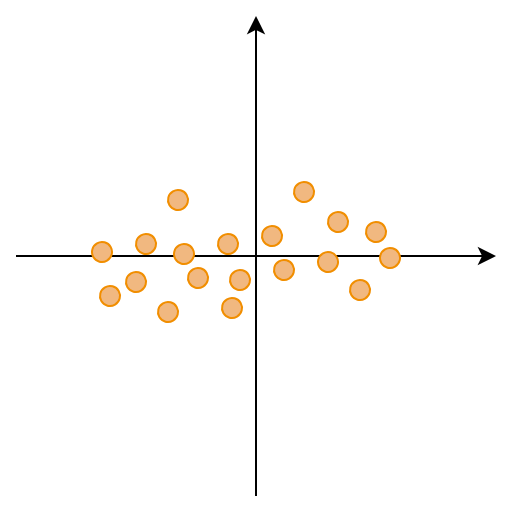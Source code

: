 <mxfile version="21.3.2" type="device">
  <diagram name="Página-1" id="-pn4PrcCB0aOLdGNFKwQ">
    <mxGraphModel dx="830" dy="461" grid="1" gridSize="10" guides="1" tooltips="1" connect="1" arrows="1" fold="1" page="1" pageScale="1" pageWidth="1169" pageHeight="827" math="0" shadow="0">
      <root>
        <mxCell id="0" />
        <mxCell id="1" parent="0" />
        <mxCell id="GVC4xmCI0ztt-ApkChza-1" value="" style="endArrow=classic;html=1;rounded=0;" parent="1" edge="1">
          <mxGeometry width="50" height="50" relative="1" as="geometry">
            <mxPoint x="320" y="600" as="sourcePoint" />
            <mxPoint x="320" y="360" as="targetPoint" />
          </mxGeometry>
        </mxCell>
        <mxCell id="GVC4xmCI0ztt-ApkChza-2" value="" style="endArrow=classic;html=1;rounded=0;" parent="1" edge="1">
          <mxGeometry width="50" height="50" relative="1" as="geometry">
            <mxPoint x="200" y="480" as="sourcePoint" />
            <mxPoint x="440" y="480" as="targetPoint" />
          </mxGeometry>
        </mxCell>
        <mxCell id="DfE6INUnDFdgPhouwwiO-3" value="" style="group;rotation=15;" parent="1" vertex="1" connectable="0">
          <mxGeometry x="240" y="437" width="150" height="85" as="geometry" />
        </mxCell>
        <mxCell id="GVC4xmCI0ztt-ApkChza-3" value="" style="ellipse;whiteSpace=wrap;html=1;aspect=fixed;fillColor=#F1B880;strokeColor=#f18e00;rotation=15;" parent="DfE6INUnDFdgPhouwwiO-3" vertex="1">
          <mxGeometry x="-2" y="36" width="10" height="10" as="geometry" />
        </mxCell>
        <mxCell id="GVC4xmCI0ztt-ApkChza-4" value="" style="ellipse;whiteSpace=wrap;html=1;aspect=fixed;fillColor=#F1B880;strokeColor=#f18e00;rotation=15;" parent="DfE6INUnDFdgPhouwwiO-3" vertex="1">
          <mxGeometry x="36" y="10" width="10" height="10" as="geometry" />
        </mxCell>
        <mxCell id="GVC4xmCI0ztt-ApkChza-5" value="" style="ellipse;whiteSpace=wrap;html=1;aspect=fixed;fillColor=#F1B880;strokeColor=#f18e00;rotation=15;" parent="DfE6INUnDFdgPhouwwiO-3" vertex="1">
          <mxGeometry x="15" y="51" width="10" height="10" as="geometry" />
        </mxCell>
        <mxCell id="GVC4xmCI0ztt-ApkChza-6" value="" style="ellipse;whiteSpace=wrap;html=1;aspect=fixed;fillColor=#F1B880;strokeColor=#f18e00;rotation=15;" parent="DfE6INUnDFdgPhouwwiO-3" vertex="1">
          <mxGeometry x="39" y="37" width="10" height="10" as="geometry" />
        </mxCell>
        <mxCell id="GVC4xmCI0ztt-ApkChza-7" value="" style="ellipse;whiteSpace=wrap;html=1;aspect=fixed;fillColor=#F1B880;strokeColor=#f18e00;rotation=15;" parent="DfE6INUnDFdgPhouwwiO-3" vertex="1">
          <mxGeometry x="46" y="49" width="10" height="10" as="geometry" />
        </mxCell>
        <mxCell id="GVC4xmCI0ztt-ApkChza-8" value="" style="ellipse;whiteSpace=wrap;html=1;aspect=fixed;fillColor=#F1B880;strokeColor=#f18e00;rotation=15;" parent="DfE6INUnDFdgPhouwwiO-3" vertex="1">
          <mxGeometry x="61" y="32" width="10" height="10" as="geometry" />
        </mxCell>
        <mxCell id="GVC4xmCI0ztt-ApkChza-9" value="" style="ellipse;whiteSpace=wrap;html=1;aspect=fixed;fillColor=#F1B880;strokeColor=#f18e00;rotation=15;" parent="DfE6INUnDFdgPhouwwiO-3" vertex="1">
          <mxGeometry x="31" y="66" width="10" height="10" as="geometry" />
        </mxCell>
        <mxCell id="GVC4xmCI0ztt-ApkChza-10" value="" style="ellipse;whiteSpace=wrap;html=1;aspect=fixed;fillColor=#F1B880;strokeColor=#f18e00;rotation=15;" parent="DfE6INUnDFdgPhouwwiO-3" vertex="1">
          <mxGeometry x="63" y="64" width="10" height="10" as="geometry" />
        </mxCell>
        <mxCell id="GVC4xmCI0ztt-ApkChza-11" value="" style="ellipse;whiteSpace=wrap;html=1;aspect=fixed;fillColor=#F1B880;strokeColor=#f18e00;rotation=15;" parent="DfE6INUnDFdgPhouwwiO-3" vertex="1">
          <mxGeometry x="67" y="50" width="10" height="10" as="geometry" />
        </mxCell>
        <mxCell id="GVC4xmCI0ztt-ApkChza-12" value="" style="ellipse;whiteSpace=wrap;html=1;aspect=fixed;fillColor=#F1B880;strokeColor=#f18e00;rotation=15;" parent="DfE6INUnDFdgPhouwwiO-3" vertex="1">
          <mxGeometry x="83" y="28" width="10" height="10" as="geometry" />
        </mxCell>
        <mxCell id="GVC4xmCI0ztt-ApkChza-13" value="" style="ellipse;whiteSpace=wrap;html=1;aspect=fixed;fillColor=#F1B880;strokeColor=#f18e00;rotation=15;" parent="DfE6INUnDFdgPhouwwiO-3" vertex="1">
          <mxGeometry x="20" y="32" width="10" height="10" as="geometry" />
        </mxCell>
        <mxCell id="GVC4xmCI0ztt-ApkChza-15" value="" style="ellipse;whiteSpace=wrap;html=1;aspect=fixed;fillColor=#F1B880;strokeColor=#f18e00;rotation=15;" parent="DfE6INUnDFdgPhouwwiO-3" vertex="1">
          <mxGeometry x="89" y="45" width="10" height="10" as="geometry" />
        </mxCell>
        <mxCell id="GVC4xmCI0ztt-ApkChza-17" value="" style="ellipse;whiteSpace=wrap;html=1;aspect=fixed;fillColor=#F1B880;strokeColor=#f18e00;rotation=15;" parent="DfE6INUnDFdgPhouwwiO-3" vertex="1">
          <mxGeometry x="111" y="41" width="10" height="10" as="geometry" />
        </mxCell>
        <mxCell id="GVC4xmCI0ztt-ApkChza-18" value="" style="ellipse;whiteSpace=wrap;html=1;aspect=fixed;fillColor=#F1B880;strokeColor=#f18e00;rotation=15;" parent="DfE6INUnDFdgPhouwwiO-3" vertex="1">
          <mxGeometry x="135" y="26" width="10" height="10" as="geometry" />
        </mxCell>
        <mxCell id="GVC4xmCI0ztt-ApkChza-19" value="" style="ellipse;whiteSpace=wrap;html=1;aspect=fixed;fillColor=#F1B880;strokeColor=#f18e00;rotation=15;" parent="DfE6INUnDFdgPhouwwiO-3" vertex="1">
          <mxGeometry x="142" y="39" width="10" height="10" as="geometry" />
        </mxCell>
        <mxCell id="GVC4xmCI0ztt-ApkChza-20" value="" style="ellipse;whiteSpace=wrap;html=1;aspect=fixed;fillColor=#F1B880;strokeColor=#f18e00;rotation=15;" parent="DfE6INUnDFdgPhouwwiO-3" vertex="1">
          <mxGeometry x="99" y="6" width="10" height="10" as="geometry" />
        </mxCell>
        <mxCell id="GVC4xmCI0ztt-ApkChza-21" value="" style="ellipse;whiteSpace=wrap;html=1;aspect=fixed;fillColor=#F1B880;strokeColor=#f18e00;rotation=15;" parent="DfE6INUnDFdgPhouwwiO-3" vertex="1">
          <mxGeometry x="127" y="55" width="10" height="10" as="geometry" />
        </mxCell>
        <mxCell id="GVC4xmCI0ztt-ApkChza-24" value="" style="ellipse;whiteSpace=wrap;html=1;aspect=fixed;fillColor=#F1B880;strokeColor=#f18e00;rotation=15;" parent="DfE6INUnDFdgPhouwwiO-3" vertex="1">
          <mxGeometry x="2" y="58" width="10" height="10" as="geometry" />
        </mxCell>
        <mxCell id="GVC4xmCI0ztt-ApkChza-25" value="" style="ellipse;whiteSpace=wrap;html=1;aspect=fixed;fillColor=#F1B880;strokeColor=#f18e00;rotation=15;" parent="DfE6INUnDFdgPhouwwiO-3" vertex="1">
          <mxGeometry x="116" y="21" width="10" height="10" as="geometry" />
        </mxCell>
      </root>
    </mxGraphModel>
  </diagram>
</mxfile>
